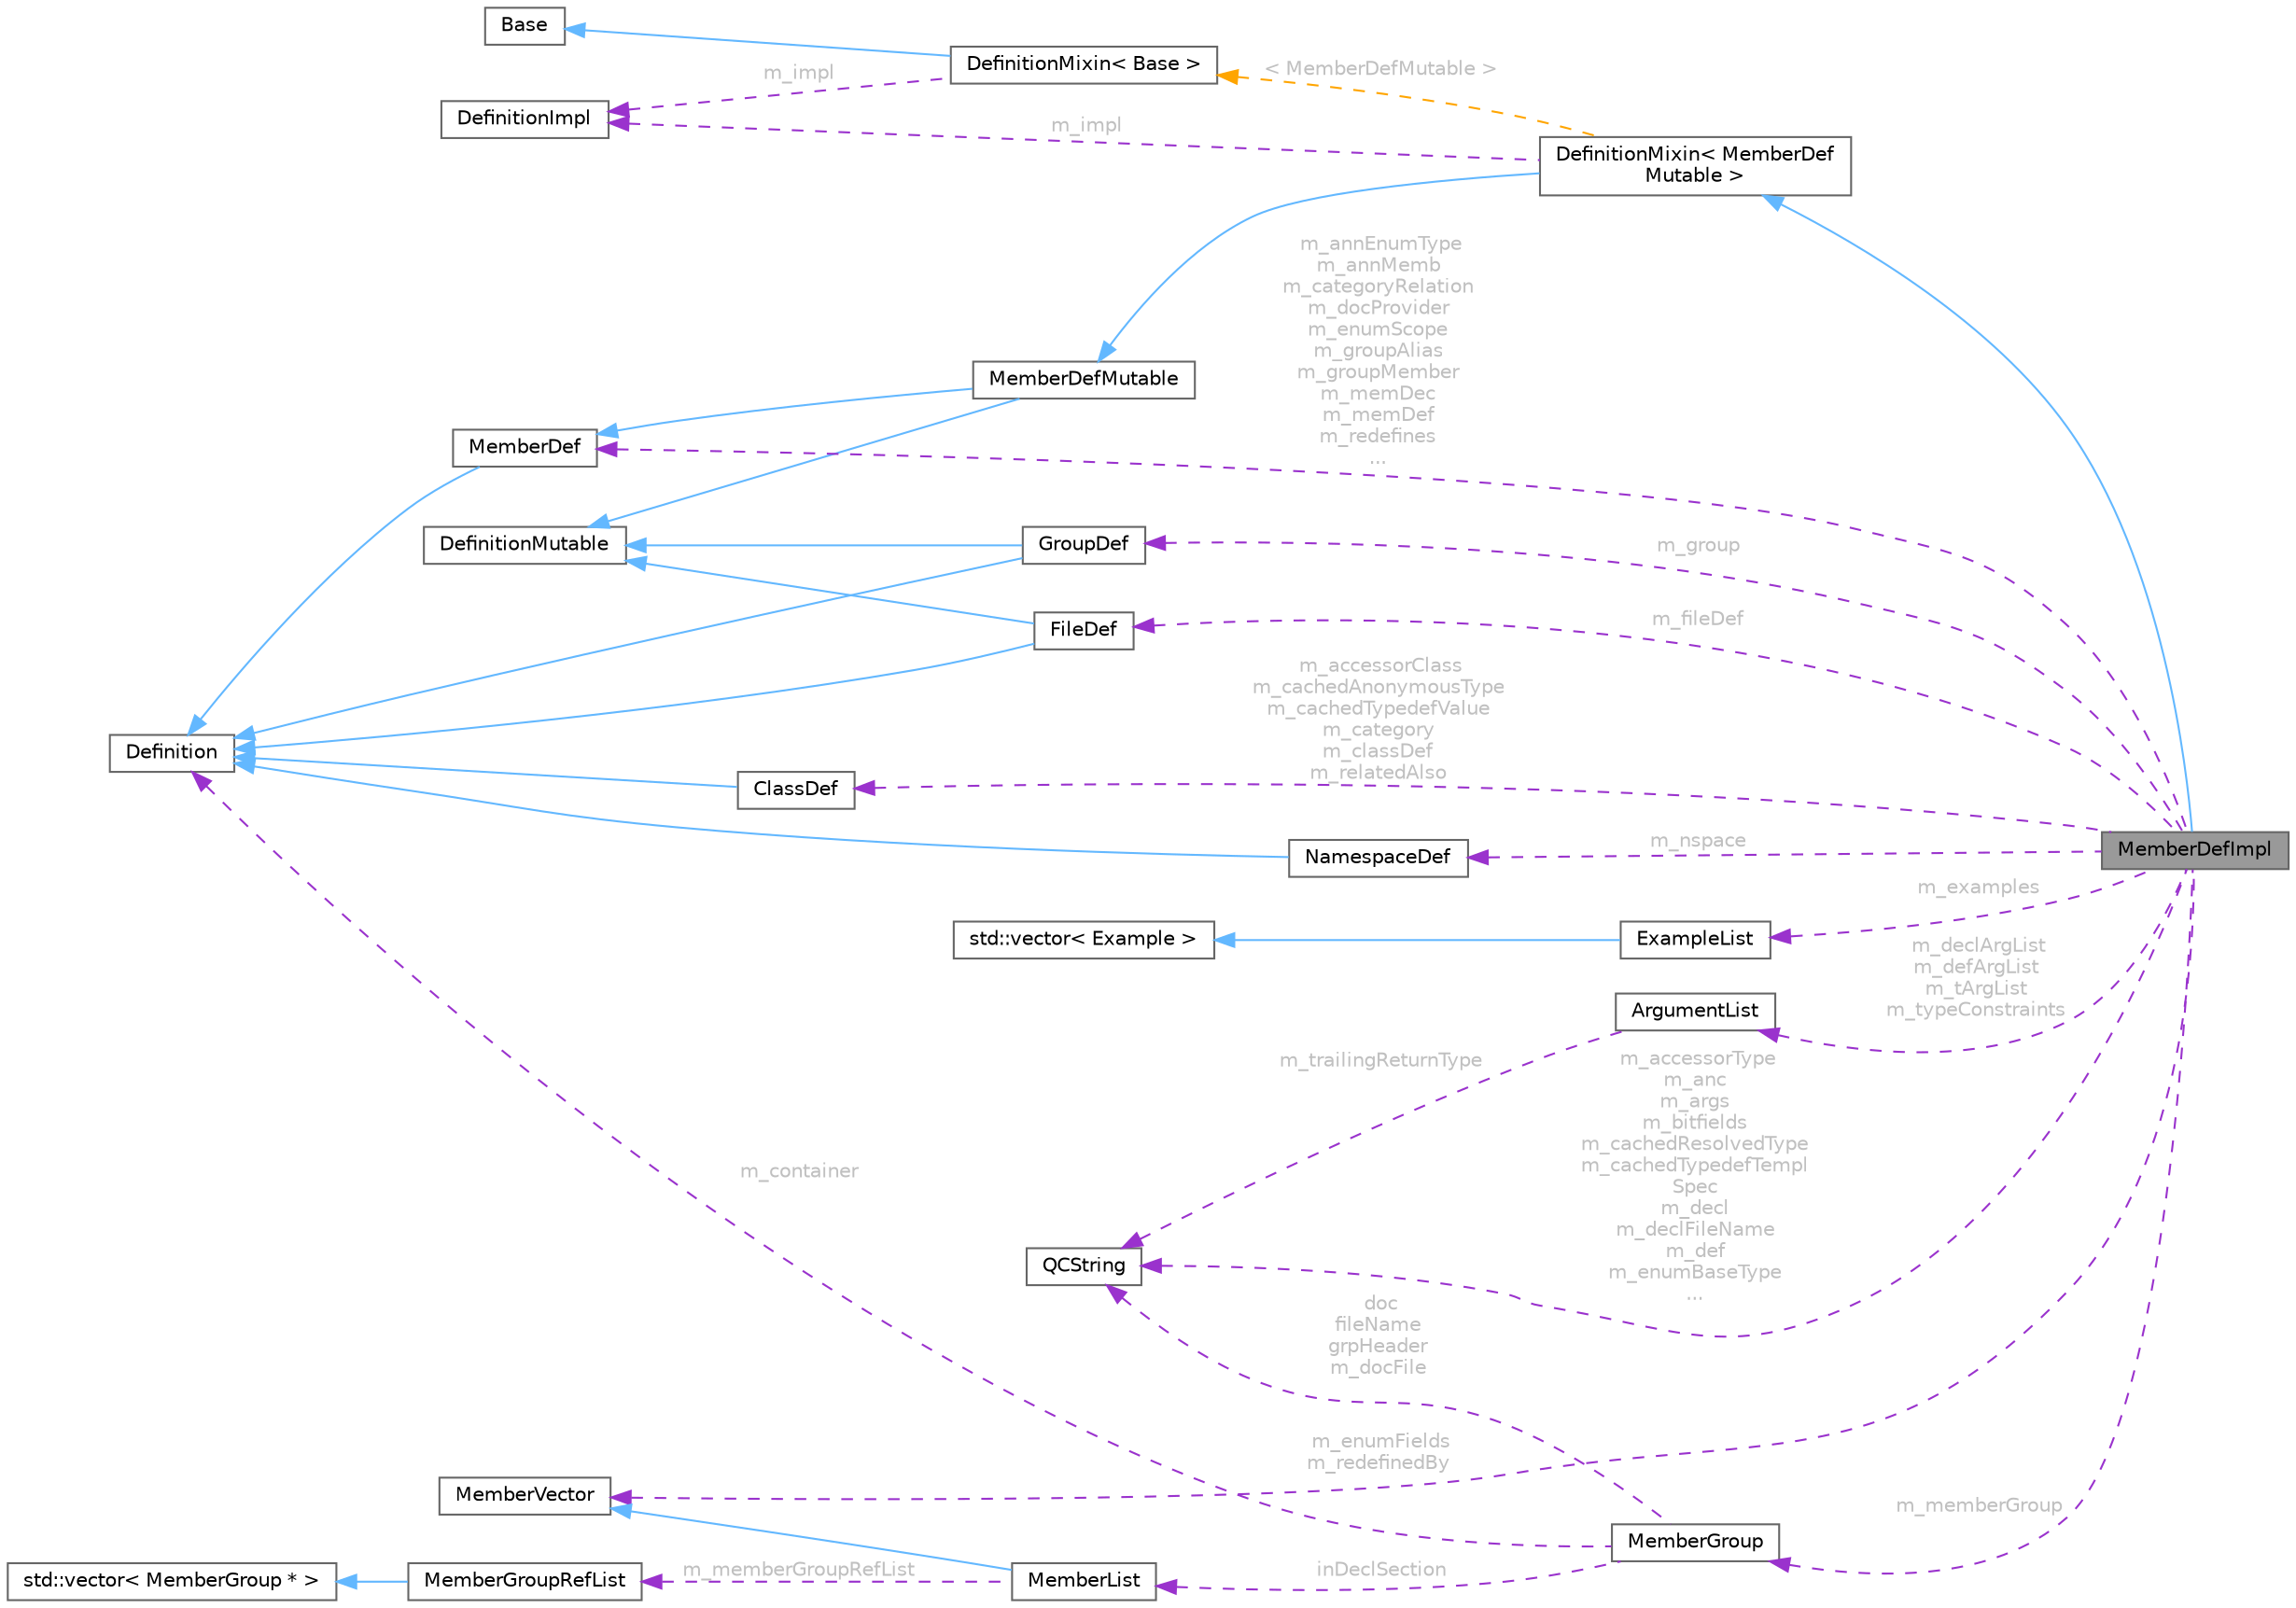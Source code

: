 digraph "MemberDefImpl"
{
 // INTERACTIVE_SVG=YES
 // LATEX_PDF_SIZE
  bgcolor="transparent";
  edge [fontname=Helvetica,fontsize=10,labelfontname=Helvetica,labelfontsize=10];
  node [fontname=Helvetica,fontsize=10,shape=box,height=0.2,width=0.4];
  rankdir="LR";
  Node1 [id="Node000001",label="MemberDefImpl",height=0.2,width=0.4,color="gray40", fillcolor="grey60", style="filled", fontcolor="black",tooltip=" "];
  Node2 -> Node1 [id="edge1_Node000001_Node000002",dir="back",color="steelblue1",style="solid",tooltip=" "];
  Node2 [id="Node000002",label="DefinitionMixin\< MemberDef\lMutable \>",height=0.2,width=0.4,color="gray40", fillcolor="white", style="filled",URL="$dd/d10/class_definition_mixin.html",tooltip=" "];
  Node3 -> Node2 [id="edge2_Node000002_Node000003",dir="back",color="steelblue1",style="solid",tooltip=" "];
  Node3 [id="Node000003",label="MemberDefMutable",height=0.2,width=0.4,color="gray40", fillcolor="white", style="filled",URL="$dd/d4b/class_member_def_mutable.html",tooltip=" "];
  Node4 -> Node3 [id="edge3_Node000003_Node000004",dir="back",color="steelblue1",style="solid",tooltip=" "];
  Node4 [id="Node000004",label="DefinitionMutable",height=0.2,width=0.4,color="gray40", fillcolor="white", style="filled",URL="$d0/d46/class_definition_mutable.html",tooltip=" "];
  Node5 -> Node3 [id="edge4_Node000003_Node000005",dir="back",color="steelblue1",style="solid",tooltip=" "];
  Node5 [id="Node000005",label="MemberDef",height=0.2,width=0.4,color="gray40", fillcolor="white", style="filled",URL="$da/d09/class_member_def.html",tooltip="A model of a class/file/namespace member symbol."];
  Node6 -> Node5 [id="edge5_Node000005_Node000006",dir="back",color="steelblue1",style="solid",tooltip=" "];
  Node6 [id="Node000006",label="Definition",height=0.2,width=0.4,color="gray40", fillcolor="white", style="filled",URL="$d5/dcc/class_definition.html",tooltip="The common base class of all entity definitions found in the sources."];
  Node7 -> Node2 [id="edge6_Node000002_Node000007",dir="back",color="darkorchid3",style="dashed",tooltip=" ",label=" m_impl",fontcolor="grey" ];
  Node7 [id="Node000007",label="DefinitionImpl",height=0.2,width=0.4,color="gray40", fillcolor="white", style="filled",URL="$d3/ddf/class_definition_impl.html",tooltip=" "];
  Node8 -> Node2 [id="edge7_Node000002_Node000008",dir="back",color="orange",style="dashed",tooltip=" ",label=" \< MemberDefMutable \>",fontcolor="grey" ];
  Node8 [id="Node000008",label="DefinitionMixin\< Base \>",height=0.2,width=0.4,color="gray40", fillcolor="white", style="filled",URL="$dd/d10/class_definition_mixin.html",tooltip=" "];
  Node9 -> Node8 [id="edge8_Node000008_Node000009",dir="back",color="steelblue1",style="solid",tooltip=" "];
  Node9 [id="Node000009",label="Base",height=0.2,width=0.4,color="gray40", fillcolor="white", style="filled",tooltip=" "];
  Node7 -> Node8 [id="edge9_Node000008_Node000007",dir="back",color="darkorchid3",style="dashed",tooltip=" ",label=" m_impl",fontcolor="grey" ];
  Node10 -> Node1 [id="edge10_Node000001_Node000010",dir="back",color="darkorchid3",style="dashed",tooltip=" ",label=" m_accessorClass\nm_cachedAnonymousType\nm_cachedTypedefValue\nm_category\nm_classDef\nm_relatedAlso",fontcolor="grey" ];
  Node10 [id="Node000010",label="ClassDef",height=0.2,width=0.4,color="gray40", fillcolor="white", style="filled",URL="$d1/dcf/class_class_def.html",tooltip="A abstract class representing of a compound symbol."];
  Node6 -> Node10 [id="edge11_Node000010_Node000006",dir="back",color="steelblue1",style="solid",tooltip=" "];
  Node11 -> Node1 [id="edge12_Node000001_Node000011",dir="back",color="darkorchid3",style="dashed",tooltip=" ",label=" m_fileDef",fontcolor="grey" ];
  Node11 [id="Node000011",label="FileDef",height=0.2,width=0.4,color="gray40", fillcolor="white", style="filled",URL="$de/db0/class_file_def.html",tooltip="A model of a file symbol."];
  Node4 -> Node11 [id="edge13_Node000011_Node000004",dir="back",color="steelblue1",style="solid",tooltip=" "];
  Node6 -> Node11 [id="edge14_Node000011_Node000006",dir="back",color="steelblue1",style="solid",tooltip=" "];
  Node12 -> Node1 [id="edge15_Node000001_Node000012",dir="back",color="darkorchid3",style="dashed",tooltip=" ",label=" m_nspace",fontcolor="grey" ];
  Node12 [id="Node000012",label="NamespaceDef",height=0.2,width=0.4,color="gray40", fillcolor="white", style="filled",URL="$d0/d07/class_namespace_def.html",tooltip="An abstract interface of a namespace symbol."];
  Node6 -> Node12 [id="edge16_Node000012_Node000006",dir="back",color="steelblue1",style="solid",tooltip=" "];
  Node5 -> Node1 [id="edge17_Node000001_Node000005",dir="back",color="darkorchid3",style="dashed",tooltip=" ",label=" m_annEnumType\nm_annMemb\nm_categoryRelation\nm_docProvider\nm_enumScope\nm_groupAlias\nm_groupMember\nm_memDec\nm_memDef\nm_redefines\n...",fontcolor="grey" ];
  Node13 -> Node1 [id="edge18_Node000001_Node000013",dir="back",color="darkorchid3",style="dashed",tooltip=" ",label=" m_enumFields\nm_redefinedBy",fontcolor="grey" ];
  Node13 [id="Node000013",label="MemberVector",height=0.2,width=0.4,color="gray40", fillcolor="white", style="filled",URL="$d1/d7d/class_member_vector.html",tooltip="A vector of MemberDef object."];
  Node14 -> Node1 [id="edge19_Node000001_Node000014",dir="back",color="darkorchid3",style="dashed",tooltip=" ",label=" m_examples",fontcolor="grey" ];
  Node14 [id="Node000014",label="ExampleList",height=0.2,width=0.4,color="gray40", fillcolor="white", style="filled",URL="$d1/d48/class_example_list.html",tooltip=" "];
  Node15 -> Node14 [id="edge20_Node000014_Node000015",dir="back",color="steelblue1",style="solid",tooltip=" "];
  Node15 [id="Node000015",label="std::vector\< Example \>",height=0.2,width=0.4,color="gray40", fillcolor="white", style="filled",tooltip=" "];
  Node16 -> Node1 [id="edge21_Node000001_Node000016",dir="back",color="darkorchid3",style="dashed",tooltip=" ",label=" m_accessorType\nm_anc\nm_args\nm_bitfields\nm_cachedResolvedType\nm_cachedTypedefTempl\lSpec\nm_decl\nm_declFileName\nm_def\nm_enumBaseType\n...",fontcolor="grey" ];
  Node16 [id="Node000016",label="QCString",height=0.2,width=0.4,color="gray40", fillcolor="white", style="filled",URL="$d9/d45/class_q_c_string.html",tooltip="This is an alternative implementation of QCString."];
  Node17 -> Node1 [id="edge22_Node000001_Node000017",dir="back",color="darkorchid3",style="dashed",tooltip=" ",label=" m_declArgList\nm_defArgList\nm_tArgList\nm_typeConstraints",fontcolor="grey" ];
  Node17 [id="Node000017",label="ArgumentList",height=0.2,width=0.4,color="gray40", fillcolor="white", style="filled",URL="$d7/df8/class_argument_list.html",tooltip="This class represents an function or template argument list."];
  Node16 -> Node17 [id="edge23_Node000017_Node000016",dir="back",color="darkorchid3",style="dashed",tooltip=" ",label=" m_trailingReturnType",fontcolor="grey" ];
  Node18 -> Node1 [id="edge24_Node000001_Node000018",dir="back",color="darkorchid3",style="dashed",tooltip=" ",label=" m_memberGroup",fontcolor="grey" ];
  Node18 [id="Node000018",label="MemberGroup",height=0.2,width=0.4,color="gray40", fillcolor="white", style="filled",URL="$da/d32/class_member_group.html",tooltip="A class representing a group of members."];
  Node6 -> Node18 [id="edge25_Node000018_Node000006",dir="back",color="darkorchid3",style="dashed",tooltip=" ",label=" m_container",fontcolor="grey" ];
  Node19 -> Node18 [id="edge26_Node000018_Node000019",dir="back",color="darkorchid3",style="dashed",tooltip=" ",label=" inDeclSection",fontcolor="grey" ];
  Node19 [id="Node000019",label="MemberList",height=0.2,width=0.4,color="gray40", fillcolor="white", style="filled",URL="$dd/d13/class_member_list.html",tooltip="A list of MemberDef objects as shown in documentation sections."];
  Node13 -> Node19 [id="edge27_Node000019_Node000013",dir="back",color="steelblue1",style="solid",tooltip=" "];
  Node20 -> Node19 [id="edge28_Node000019_Node000020",dir="back",color="darkorchid3",style="dashed",tooltip=" ",label=" m_memberGroupRefList",fontcolor="grey" ];
  Node20 [id="Node000020",label="MemberGroupRefList",height=0.2,width=0.4,color="gray40", fillcolor="white", style="filled",URL="$d4/d15/class_member_group_ref_list.html",tooltip=" "];
  Node21 -> Node20 [id="edge29_Node000020_Node000021",dir="back",color="steelblue1",style="solid",tooltip=" "];
  Node21 [id="Node000021",label="std::vector\< MemberGroup * \>",height=0.2,width=0.4,color="gray40", fillcolor="white", style="filled",tooltip=" "];
  Node16 -> Node18 [id="edge30_Node000018_Node000016",dir="back",color="darkorchid3",style="dashed",tooltip=" ",label=" doc\nfileName\ngrpHeader\nm_docFile",fontcolor="grey" ];
  Node22 -> Node1 [id="edge31_Node000001_Node000022",dir="back",color="darkorchid3",style="dashed",tooltip=" ",label=" m_group",fontcolor="grey" ];
  Node22 [id="Node000022",label="GroupDef",height=0.2,width=0.4,color="gray40", fillcolor="white", style="filled",URL="$d8/d09/class_group_def.html",tooltip="A model of a group of symbols."];
  Node4 -> Node22 [id="edge32_Node000022_Node000004",dir="back",color="steelblue1",style="solid",tooltip=" "];
  Node6 -> Node22 [id="edge33_Node000022_Node000006",dir="back",color="steelblue1",style="solid",tooltip=" "];
}
